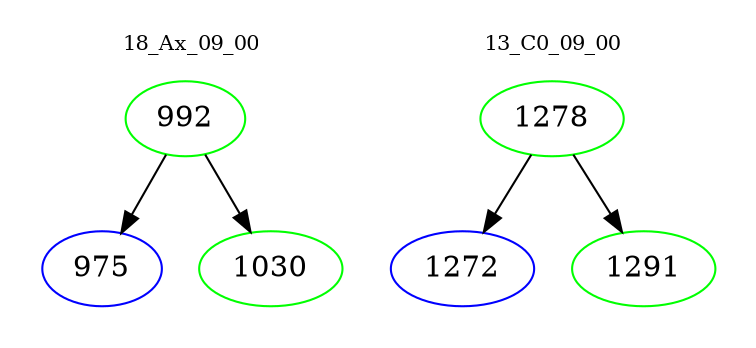 digraph{
subgraph cluster_0 {
color = white
label = "18_Ax_09_00";
fontsize=10;
T0_992 [label="992", color="green"]
T0_992 -> T0_975 [color="black"]
T0_975 [label="975", color="blue"]
T0_992 -> T0_1030 [color="black"]
T0_1030 [label="1030", color="green"]
}
subgraph cluster_1 {
color = white
label = "13_C0_09_00";
fontsize=10;
T1_1278 [label="1278", color="green"]
T1_1278 -> T1_1272 [color="black"]
T1_1272 [label="1272", color="blue"]
T1_1278 -> T1_1291 [color="black"]
T1_1291 [label="1291", color="green"]
}
}
